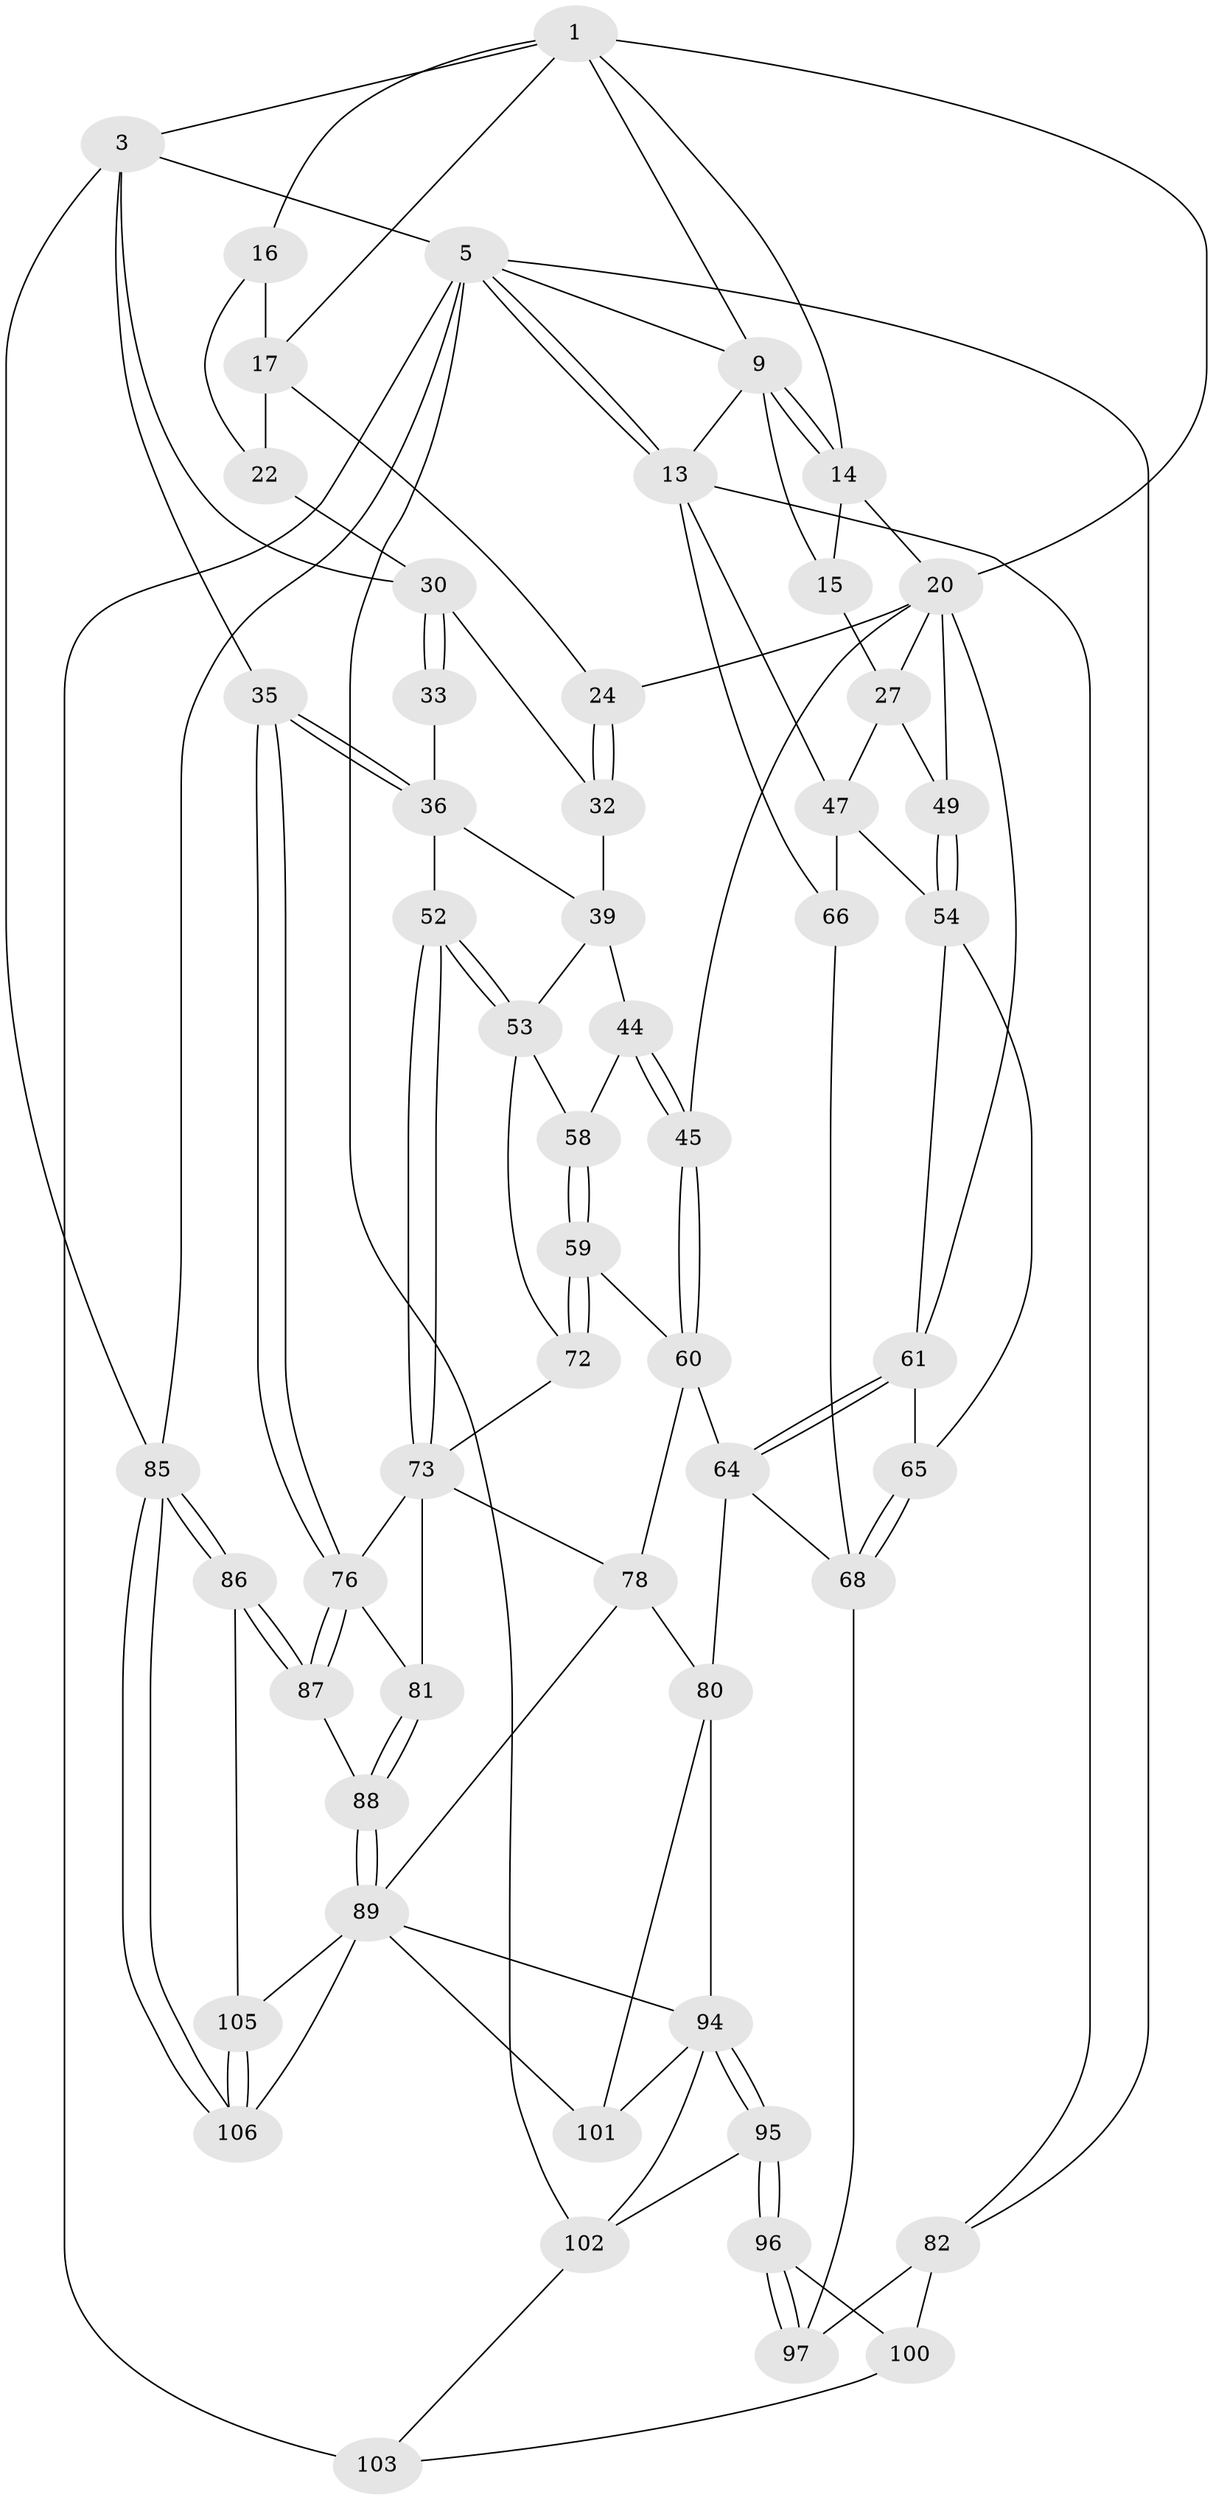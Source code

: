 // original degree distribution, {3: 0.026785714285714284, 6: 0.22321428571428573, 5: 0.5267857142857143, 4: 0.22321428571428573}
// Generated by graph-tools (version 1.1) at 2025/16/03/09/25 04:16:57]
// undirected, 56 vertices, 130 edges
graph export_dot {
graph [start="1"]
  node [color=gray90,style=filled];
  1 [pos="+0.4686250414184574+0",super="+2+7"];
  3 [pos="+1+0",super="+4+29"];
  5 [pos="+0+0",super="+6+84"];
  9 [pos="+0.3071889749923452+0.05294663915280736",super="+10"];
  13 [pos="+0+0.18939357737289206",super="+48"];
  14 [pos="+0.29084553647405054+0.07763154597727859",super="+19"];
  15 [pos="+0.16046804462930503+0.07603997854784739",super="+26"];
  16 [pos="+0.8026805805976974+0"];
  17 [pos="+0.5410980032292405+0.07615668465471453",super="+23"];
  20 [pos="+0.4219425279039108+0.23388847934606485",super="+21+25"];
  22 [pos="+0.6952878517882582+0.12386742433265936"];
  24 [pos="+0.5996176447404539+0.24073064175036182"];
  27 [pos="+0.29579485755140933+0.26627034577283454",super="+28"];
  30 [pos="+0.7618603962067978+0.22349215464479",super="+31"];
  32 [pos="+0.6473509231717967+0.30143518438106226"];
  33 [pos="+0.8073939561275638+0.27022015316805087",super="+34"];
  35 [pos="+1+0.48506658554875864"];
  36 [pos="+0.9321625963780172+0.42864389198733704",super="+37"];
  39 [pos="+0.7088935470596839+0.3657950888493922",super="+40+50"];
  44 [pos="+0.5638055205737943+0.4140441235062906",super="+51"];
  45 [pos="+0.5507320866866879+0.4204580966506412"];
  47 [pos="+0.10356658711037411+0.35138271521503206",super="+56"];
  49 [pos="+0.25144571476975264+0.47893415311004695"];
  52 [pos="+0.7918650377596759+0.5345721600520195"];
  53 [pos="+0.7757610729832072+0.5318281673689105",super="+57"];
  54 [pos="+0.25113376847250457+0.4847361983620285",super="+55"];
  58 [pos="+0.6834350077687877+0.5382663787317017"];
  59 [pos="+0.573140732750303+0.5587368757910098"];
  60 [pos="+0.547868878022061+0.5545306203565058",super="+63"];
  61 [pos="+0.3881973964595737+0.5197601405110484",super="+62"];
  64 [pos="+0.512780469654894+0.571586825265158",super="+70"];
  65 [pos="+0.2996935565729178+0.6987197863489626"];
  66 [pos="+0.1175459194298393+0.5600246550755258"];
  68 [pos="+0.2986291158389492+0.7128788918340434",super="+69"];
  72 [pos="+0.6775548337649554+0.687546781969044"];
  73 [pos="+0.8143758807582053+0.6234732061412034",super="+74"];
  76 [pos="+1+0.578863340366276",super="+77"];
  78 [pos="+0.6181805255827266+0.7820276932530049",super="+79"];
  80 [pos="+0.590421107824014+0.7828692023549818",super="+92"];
  81 [pos="+0.8726452194704565+0.822388991021669"];
  82 [pos="+0+0.5855727732129712",super="+83"];
  85 [pos="+1+1"];
  86 [pos="+1+1"];
  87 [pos="+1+0.674005787630425"];
  88 [pos="+0.876047452750628+0.8271291269595825"];
  89 [pos="+0.8723294621883181+0.8430144648490171",super="+90"];
  94 [pos="+0.42637336085312993+0.9729721745902229",super="+111"];
  95 [pos="+0.2560293502592112+0.9071959826777674"];
  96 [pos="+0.22647505148885202+0.7874340583344852"];
  97 [pos="+0.2378962100781122+0.7540657778600401",super="+98"];
  100 [pos="+0.07699807137779931+0.8664851162899231"];
  101 [pos="+0.6305645256498251+0.938523498379984"];
  102 [pos="+0.25512990408341996+0.9085516728170419",super="+110"];
  103 [pos="+0.17826759266650855+0.9466132798409133",super="+104"];
  105 [pos="+0.9532709323772728+0.9171722457419441"];
  106 [pos="+0.9340623267783202+1"];
  1 -- 16;
  1 -- 3;
  1 -- 17;
  1 -- 20;
  1 -- 9;
  1 -- 14;
  3 -- 35;
  3 -- 5;
  3 -- 85;
  3 -- 30;
  5 -- 13;
  5 -- 13;
  5 -- 82;
  5 -- 103 [weight=2];
  5 -- 85;
  5 -- 102;
  5 -- 9;
  9 -- 14;
  9 -- 14;
  9 -- 13;
  9 -- 15 [weight=2];
  13 -- 66;
  13 -- 82;
  13 -- 47;
  14 -- 15;
  14 -- 20;
  15 -- 27;
  16 -- 17;
  16 -- 22;
  17 -- 24;
  17 -- 22;
  20 -- 27 [weight=2];
  20 -- 49;
  20 -- 45;
  20 -- 24;
  20 -- 61;
  22 -- 30;
  24 -- 32;
  24 -- 32;
  27 -- 49;
  27 -- 47;
  30 -- 33;
  30 -- 33;
  30 -- 32;
  32 -- 39;
  33 -- 36 [weight=2];
  35 -- 36;
  35 -- 36;
  35 -- 76;
  35 -- 76;
  36 -- 52;
  36 -- 39;
  39 -- 44 [weight=2];
  39 -- 53;
  44 -- 45;
  44 -- 45;
  44 -- 58;
  45 -- 60;
  45 -- 60;
  47 -- 66;
  47 -- 54;
  49 -- 54;
  49 -- 54;
  52 -- 53;
  52 -- 53;
  52 -- 73;
  52 -- 73;
  53 -- 72;
  53 -- 58;
  54 -- 65;
  54 -- 61;
  58 -- 59;
  58 -- 59;
  59 -- 60;
  59 -- 72;
  59 -- 72;
  60 -- 64;
  60 -- 78;
  61 -- 64;
  61 -- 64;
  61 -- 65;
  64 -- 80 [weight=2];
  64 -- 68;
  65 -- 68;
  65 -- 68;
  66 -- 68;
  68 -- 97;
  72 -- 73;
  73 -- 76;
  73 -- 81;
  73 -- 78;
  76 -- 87;
  76 -- 87;
  76 -- 81;
  78 -- 80;
  78 -- 89;
  80 -- 101;
  80 -- 94;
  81 -- 88;
  81 -- 88;
  82 -- 100;
  82 -- 97 [weight=2];
  85 -- 86;
  85 -- 86;
  85 -- 106;
  85 -- 106;
  86 -- 87;
  86 -- 87;
  86 -- 105;
  87 -- 88;
  88 -- 89;
  88 -- 89;
  89 -- 105;
  89 -- 101;
  89 -- 94;
  89 -- 106;
  94 -- 95;
  94 -- 95;
  94 -- 102;
  94 -- 101;
  95 -- 96;
  95 -- 96;
  95 -- 102;
  96 -- 97;
  96 -- 97;
  96 -- 100;
  100 -- 103;
  102 -- 103;
  105 -- 106;
  105 -- 106;
}
